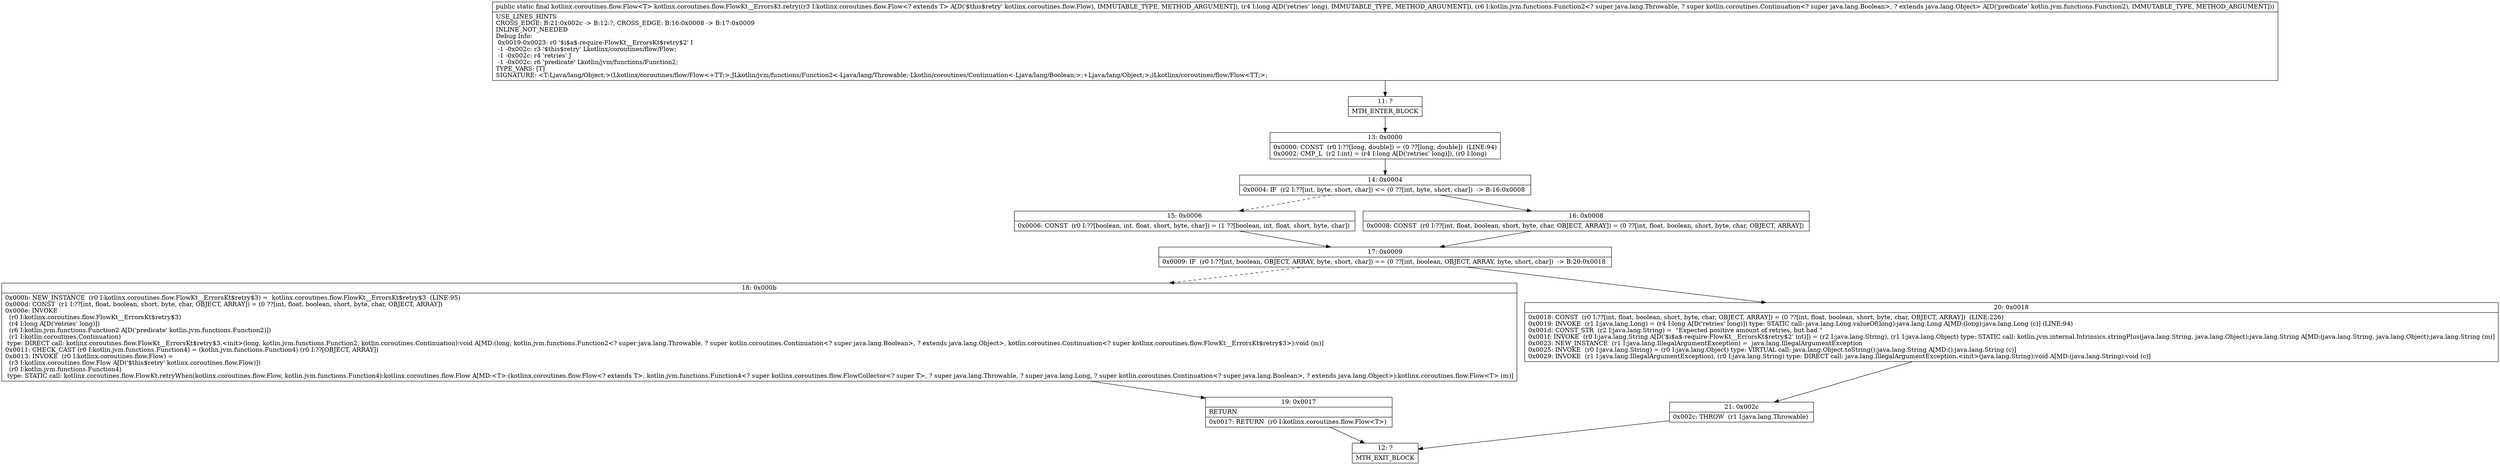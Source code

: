 digraph "CFG forkotlinx.coroutines.flow.FlowKt__ErrorsKt.retry(Lkotlinx\/coroutines\/flow\/Flow;JLkotlin\/jvm\/functions\/Function2;)Lkotlinx\/coroutines\/flow\/Flow;" {
Node_11 [shape=record,label="{11\:\ ?|MTH_ENTER_BLOCK\l}"];
Node_13 [shape=record,label="{13\:\ 0x0000|0x0000: CONST  (r0 I:??[long, double]) = (0 ??[long, double])  (LINE:94)\l0x0002: CMP_L  (r2 I:int) = (r4 I:long A[D('retries' long)]), (r0 I:long) \l}"];
Node_14 [shape=record,label="{14\:\ 0x0004|0x0004: IF  (r2 I:??[int, byte, short, char]) \<= (0 ??[int, byte, short, char])  \-\> B:16:0x0008 \l}"];
Node_15 [shape=record,label="{15\:\ 0x0006|0x0006: CONST  (r0 I:??[boolean, int, float, short, byte, char]) = (1 ??[boolean, int, float, short, byte, char]) \l}"];
Node_17 [shape=record,label="{17\:\ 0x0009|0x0009: IF  (r0 I:??[int, boolean, OBJECT, ARRAY, byte, short, char]) == (0 ??[int, boolean, OBJECT, ARRAY, byte, short, char])  \-\> B:20:0x0018 \l}"];
Node_18 [shape=record,label="{18\:\ 0x000b|0x000b: NEW_INSTANCE  (r0 I:kotlinx.coroutines.flow.FlowKt__ErrorsKt$retry$3) =  kotlinx.coroutines.flow.FlowKt__ErrorsKt$retry$3  (LINE:95)\l0x000d: CONST  (r1 I:??[int, float, boolean, short, byte, char, OBJECT, ARRAY]) = (0 ??[int, float, boolean, short, byte, char, OBJECT, ARRAY]) \l0x000e: INVOKE  \l  (r0 I:kotlinx.coroutines.flow.FlowKt__ErrorsKt$retry$3)\l  (r4 I:long A[D('retries' long)])\l  (r6 I:kotlin.jvm.functions.Function2 A[D('predicate' kotlin.jvm.functions.Function2)])\l  (r1 I:kotlin.coroutines.Continuation)\l type: DIRECT call: kotlinx.coroutines.flow.FlowKt__ErrorsKt$retry$3.\<init\>(long, kotlin.jvm.functions.Function2, kotlin.coroutines.Continuation):void A[MD:(long, kotlin.jvm.functions.Function2\<? super java.lang.Throwable, ? super kotlin.coroutines.Continuation\<? super java.lang.Boolean\>, ? extends java.lang.Object\>, kotlin.coroutines.Continuation\<? super kotlinx.coroutines.flow.FlowKt__ErrorsKt$retry$3\>):void (m)]\l0x0011: CHECK_CAST (r0 I:kotlin.jvm.functions.Function4) = (kotlin.jvm.functions.Function4) (r0 I:??[OBJECT, ARRAY]) \l0x0013: INVOKE  (r0 I:kotlinx.coroutines.flow.Flow) = \l  (r3 I:kotlinx.coroutines.flow.Flow A[D('$this$retry' kotlinx.coroutines.flow.Flow)])\l  (r0 I:kotlin.jvm.functions.Function4)\l type: STATIC call: kotlinx.coroutines.flow.FlowKt.retryWhen(kotlinx.coroutines.flow.Flow, kotlin.jvm.functions.Function4):kotlinx.coroutines.flow.Flow A[MD:\<T\>:(kotlinx.coroutines.flow.Flow\<? extends T\>, kotlin.jvm.functions.Function4\<? super kotlinx.coroutines.flow.FlowCollector\<? super T\>, ? super java.lang.Throwable, ? super java.lang.Long, ? super kotlin.coroutines.Continuation\<? super java.lang.Boolean\>, ? extends java.lang.Object\>):kotlinx.coroutines.flow.Flow\<T\> (m)]\l}"];
Node_19 [shape=record,label="{19\:\ 0x0017|RETURN\l|0x0017: RETURN  (r0 I:kotlinx.coroutines.flow.Flow\<T\>) \l}"];
Node_12 [shape=record,label="{12\:\ ?|MTH_EXIT_BLOCK\l}"];
Node_20 [shape=record,label="{20\:\ 0x0018|0x0018: CONST  (r0 I:??[int, float, boolean, short, byte, char, OBJECT, ARRAY]) = (0 ??[int, float, boolean, short, byte, char, OBJECT, ARRAY])  (LINE:226)\l0x0019: INVOKE  (r1 I:java.lang.Long) = (r4 I:long A[D('retries' long)]) type: STATIC call: java.lang.Long.valueOf(long):java.lang.Long A[MD:(long):java.lang.Long (c)] (LINE:94)\l0x001d: CONST_STR  (r2 I:java.lang.String) =  \"Expected positive amount of retries, but had \" \l0x001f: INVOKE  (r0 I:java.lang.String A[D('$i$a$\-require\-FlowKt__ErrorsKt$retry$2' int)]) = (r2 I:java.lang.String), (r1 I:java.lang.Object) type: STATIC call: kotlin.jvm.internal.Intrinsics.stringPlus(java.lang.String, java.lang.Object):java.lang.String A[MD:(java.lang.String, java.lang.Object):java.lang.String (m)]\l0x0023: NEW_INSTANCE  (r1 I:java.lang.IllegalArgumentException) =  java.lang.IllegalArgumentException \l0x0025: INVOKE  (r0 I:java.lang.String) = (r0 I:java.lang.Object) type: VIRTUAL call: java.lang.Object.toString():java.lang.String A[MD:():java.lang.String (c)]\l0x0029: INVOKE  (r1 I:java.lang.IllegalArgumentException), (r0 I:java.lang.String) type: DIRECT call: java.lang.IllegalArgumentException.\<init\>(java.lang.String):void A[MD:(java.lang.String):void (c)]\l}"];
Node_21 [shape=record,label="{21\:\ 0x002c|0x002c: THROW  (r1 I:java.lang.Throwable) \l}"];
Node_16 [shape=record,label="{16\:\ 0x0008|0x0008: CONST  (r0 I:??[int, float, boolean, short, byte, char, OBJECT, ARRAY]) = (0 ??[int, float, boolean, short, byte, char, OBJECT, ARRAY]) \l}"];
MethodNode[shape=record,label="{public static final kotlinx.coroutines.flow.Flow\<T\> kotlinx.coroutines.flow.FlowKt__ErrorsKt.retry((r3 I:kotlinx.coroutines.flow.Flow\<? extends T\> A[D('$this$retry' kotlinx.coroutines.flow.Flow), IMMUTABLE_TYPE, METHOD_ARGUMENT]), (r4 I:long A[D('retries' long), IMMUTABLE_TYPE, METHOD_ARGUMENT]), (r6 I:kotlin.jvm.functions.Function2\<? super java.lang.Throwable, ? super kotlin.coroutines.Continuation\<? super java.lang.Boolean\>, ? extends java.lang.Object\> A[D('predicate' kotlin.jvm.functions.Function2), IMMUTABLE_TYPE, METHOD_ARGUMENT]))  | USE_LINES_HINTS\lCROSS_EDGE: B:21:0x002c \-\> B:12:?, CROSS_EDGE: B:16:0x0008 \-\> B:17:0x0009\lINLINE_NOT_NEEDED\lDebug Info:\l  0x0019\-0x0023: r0 '$i$a$\-require\-FlowKt__ErrorsKt$retry$2' I\l  \-1 \-0x002c: r3 '$this$retry' Lkotlinx\/coroutines\/flow\/Flow;\l  \-1 \-0x002c: r4 'retries' J\l  \-1 \-0x002c: r6 'predicate' Lkotlin\/jvm\/functions\/Function2;\lTYPE_VARS: [T]\lSIGNATURE: \<T:Ljava\/lang\/Object;\>(Lkotlinx\/coroutines\/flow\/Flow\<+TT;\>;JLkotlin\/jvm\/functions\/Function2\<\-Ljava\/lang\/Throwable;\-Lkotlin\/coroutines\/Continuation\<\-Ljava\/lang\/Boolean;\>;+Ljava\/lang\/Object;\>;)Lkotlinx\/coroutines\/flow\/Flow\<TT;\>;\l}"];
MethodNode -> Node_11;Node_11 -> Node_13;
Node_13 -> Node_14;
Node_14 -> Node_15[style=dashed];
Node_14 -> Node_16;
Node_15 -> Node_17;
Node_17 -> Node_18[style=dashed];
Node_17 -> Node_20;
Node_18 -> Node_19;
Node_19 -> Node_12;
Node_20 -> Node_21;
Node_21 -> Node_12;
Node_16 -> Node_17;
}

